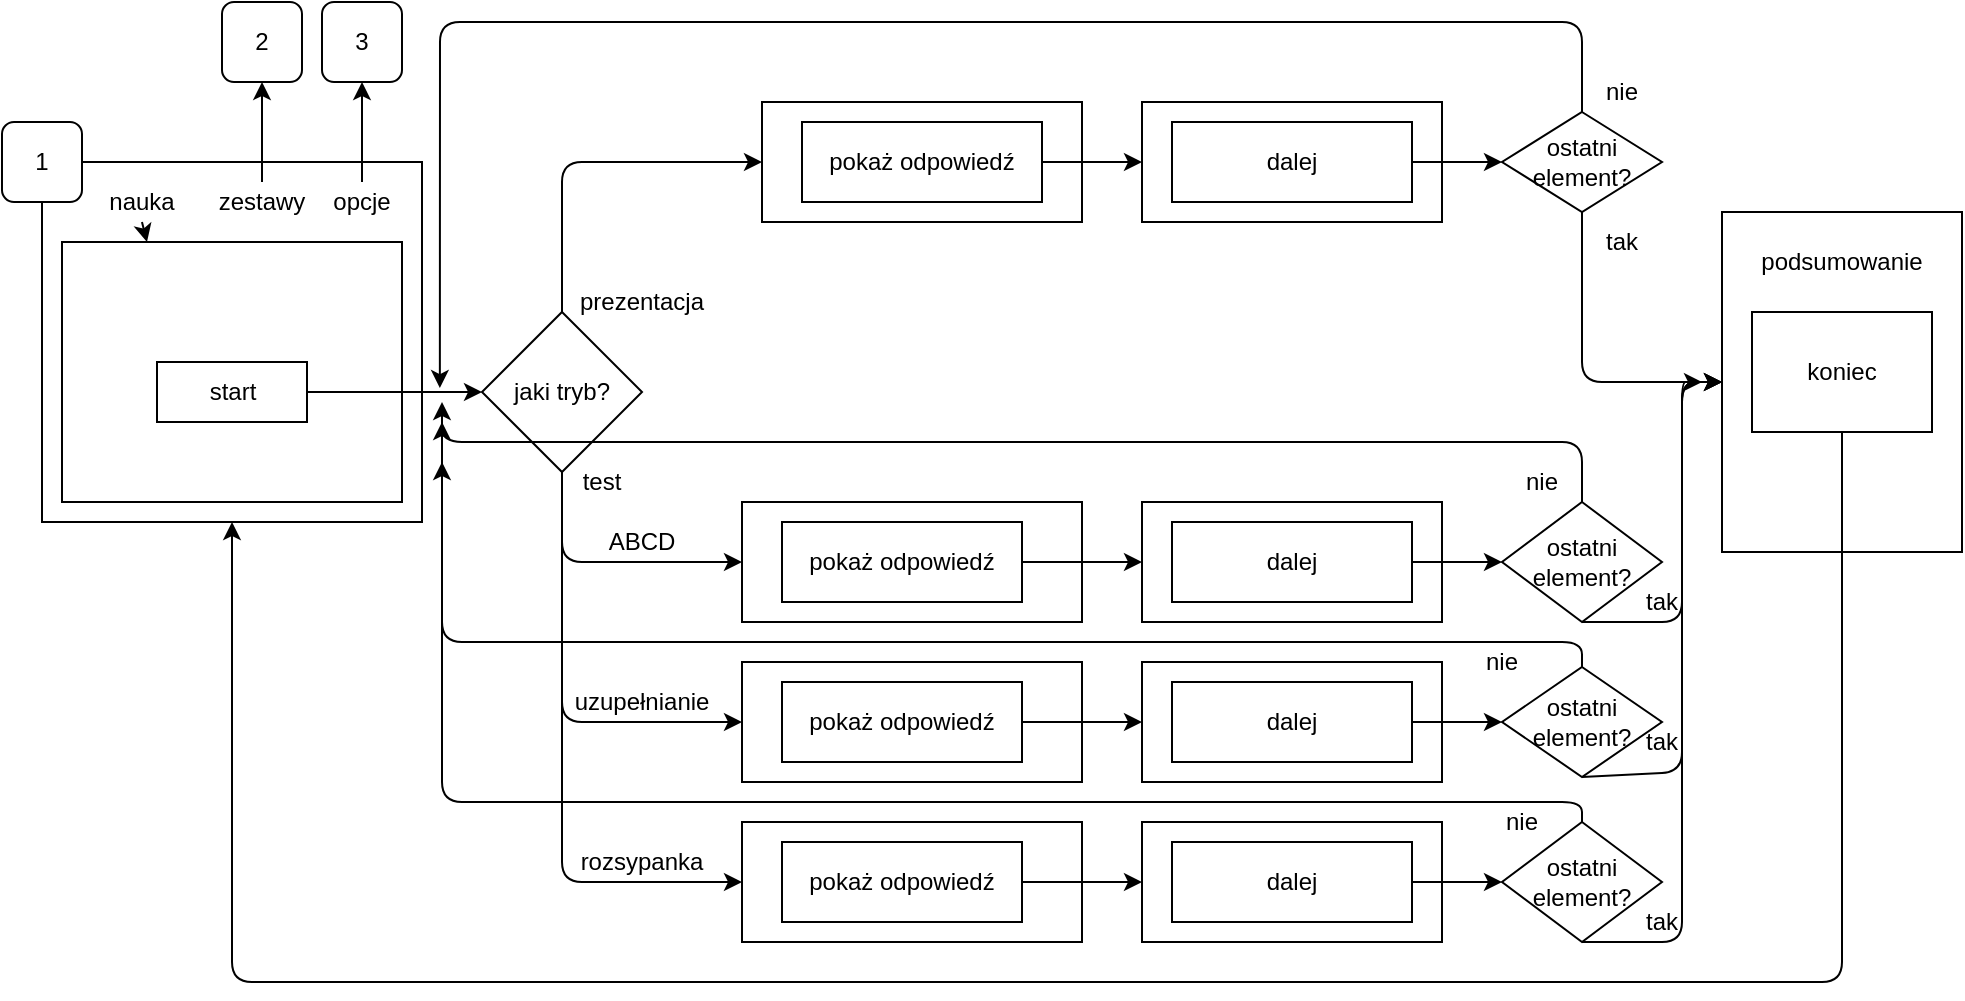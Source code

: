 <mxfile version="13.6.6" type="device"><diagram id="1rgF2yoT44dGQEW4Hql1" name="Page-1"><mxGraphModel dx="1422" dy="791" grid="1" gridSize="10" guides="1" tooltips="1" connect="1" arrows="1" fold="1" page="1" pageScale="1" pageWidth="827" pageHeight="1169" math="0" shadow="0"><root><mxCell id="0"/><mxCell id="1" parent="0"/><mxCell id="uVIyY9U30ZwfGIhcKcX6-1" value="" style="rounded=0;whiteSpace=wrap;html=1;" vertex="1" parent="1"><mxGeometry x="80" y="270" width="190" height="180" as="geometry"/></mxCell><mxCell id="uVIyY9U30ZwfGIhcKcX6-2" value="2" style="rounded=1;whiteSpace=wrap;html=1;" vertex="1" parent="1"><mxGeometry x="170" y="190" width="40" height="40" as="geometry"/></mxCell><mxCell id="uVIyY9U30ZwfGIhcKcX6-3" value="3" style="rounded=1;whiteSpace=wrap;html=1;" vertex="1" parent="1"><mxGeometry x="220" y="190" width="40" height="40" as="geometry"/></mxCell><mxCell id="uVIyY9U30ZwfGIhcKcX6-4" value="1" style="rounded=1;whiteSpace=wrap;html=1;" vertex="1" parent="1"><mxGeometry x="60" y="250" width="40" height="40" as="geometry"/></mxCell><mxCell id="uVIyY9U30ZwfGIhcKcX6-5" value="nauka" style="text;html=1;strokeColor=none;fillColor=none;align=center;verticalAlign=middle;whiteSpace=wrap;rounded=0;" vertex="1" parent="1"><mxGeometry x="110" y="280" width="40" height="20" as="geometry"/></mxCell><mxCell id="uVIyY9U30ZwfGIhcKcX6-6" value="opcje" style="text;html=1;strokeColor=none;fillColor=none;align=center;verticalAlign=middle;whiteSpace=wrap;rounded=0;" vertex="1" parent="1"><mxGeometry x="220" y="280" width="40" height="20" as="geometry"/></mxCell><mxCell id="uVIyY9U30ZwfGIhcKcX6-7" value="zestawy" style="text;html=1;strokeColor=none;fillColor=none;align=center;verticalAlign=middle;whiteSpace=wrap;rounded=0;" vertex="1" parent="1"><mxGeometry x="170" y="280" width="40" height="20" as="geometry"/></mxCell><mxCell id="uVIyY9U30ZwfGIhcKcX6-8" value="" style="endArrow=classic;html=1;exitX=0.5;exitY=0;exitDx=0;exitDy=0;entryX=0.5;entryY=1;entryDx=0;entryDy=0;" edge="1" parent="1" source="uVIyY9U30ZwfGIhcKcX6-7" target="uVIyY9U30ZwfGIhcKcX6-2"><mxGeometry width="50" height="50" relative="1" as="geometry"><mxPoint x="180" y="210" as="sourcePoint"/><mxPoint x="230" y="160" as="targetPoint"/></mxGeometry></mxCell><mxCell id="uVIyY9U30ZwfGIhcKcX6-9" value="" style="endArrow=classic;html=1;exitX=0.5;exitY=0;exitDx=0;exitDy=0;entryX=0.5;entryY=1;entryDx=0;entryDy=0;" edge="1" parent="1" source="uVIyY9U30ZwfGIhcKcX6-6" target="uVIyY9U30ZwfGIhcKcX6-3"><mxGeometry width="50" height="50" relative="1" as="geometry"><mxPoint x="260" y="230" as="sourcePoint"/><mxPoint x="310" y="180" as="targetPoint"/></mxGeometry></mxCell><mxCell id="uVIyY9U30ZwfGIhcKcX6-10" value="" style="rounded=0;whiteSpace=wrap;html=1;" vertex="1" parent="1"><mxGeometry x="90" y="310" width="170" height="130" as="geometry"/></mxCell><mxCell id="uVIyY9U30ZwfGIhcKcX6-11" value="" style="endArrow=classic;html=1;entryX=0.25;entryY=0;entryDx=0;entryDy=0;exitX=0.5;exitY=1;exitDx=0;exitDy=0;" edge="1" parent="1" source="uVIyY9U30ZwfGIhcKcX6-5" target="uVIyY9U30ZwfGIhcKcX6-10"><mxGeometry width="50" height="50" relative="1" as="geometry"><mxPoint x="10" y="340" as="sourcePoint"/><mxPoint x="60" y="290" as="targetPoint"/></mxGeometry></mxCell><mxCell id="uVIyY9U30ZwfGIhcKcX6-12" value="start" style="rounded=0;whiteSpace=wrap;html=1;" vertex="1" parent="1"><mxGeometry x="137.5" y="370" width="75" height="30" as="geometry"/></mxCell><mxCell id="uVIyY9U30ZwfGIhcKcX6-13" value="jaki tryb?" style="rhombus;whiteSpace=wrap;html=1;" vertex="1" parent="1"><mxGeometry x="300" y="345" width="80" height="80" as="geometry"/></mxCell><mxCell id="uVIyY9U30ZwfGIhcKcX6-14" value="" style="endArrow=classic;html=1;exitX=1;exitY=0.5;exitDx=0;exitDy=0;entryX=0;entryY=0.5;entryDx=0;entryDy=0;" edge="1" parent="1" source="uVIyY9U30ZwfGIhcKcX6-12" target="uVIyY9U30ZwfGIhcKcX6-13"><mxGeometry width="50" height="50" relative="1" as="geometry"><mxPoint x="260" y="530" as="sourcePoint"/><mxPoint x="310" y="480" as="targetPoint"/></mxGeometry></mxCell><mxCell id="uVIyY9U30ZwfGIhcKcX6-15" value="" style="endArrow=classic;html=1;exitX=0.5;exitY=0;exitDx=0;exitDy=0;entryX=0;entryY=0.5;entryDx=0;entryDy=0;" edge="1" parent="1" source="uVIyY9U30ZwfGIhcKcX6-13" target="uVIyY9U30ZwfGIhcKcX6-17"><mxGeometry width="50" height="50" relative="1" as="geometry"><mxPoint x="350" y="340" as="sourcePoint"/><mxPoint x="460" y="210" as="targetPoint"/><Array as="points"><mxPoint x="340" y="270"/></Array></mxGeometry></mxCell><mxCell id="uVIyY9U30ZwfGIhcKcX6-16" value="&lt;div&gt;prezentacja&lt;/div&gt;" style="text;html=1;strokeColor=none;fillColor=none;align=center;verticalAlign=middle;whiteSpace=wrap;rounded=0;" vertex="1" parent="1"><mxGeometry x="360" y="330" width="40" height="20" as="geometry"/></mxCell><mxCell id="uVIyY9U30ZwfGIhcKcX6-17" value="" style="rounded=0;whiteSpace=wrap;html=1;" vertex="1" parent="1"><mxGeometry x="440" y="240" width="160" height="60" as="geometry"/></mxCell><mxCell id="uVIyY9U30ZwfGIhcKcX6-20" value="" style="rounded=0;whiteSpace=wrap;html=1;" vertex="1" parent="1"><mxGeometry x="430" y="520" width="170" height="60" as="geometry"/></mxCell><mxCell id="uVIyY9U30ZwfGIhcKcX6-21" value="" style="rounded=0;whiteSpace=wrap;html=1;" vertex="1" parent="1"><mxGeometry x="430" y="600" width="170" height="60" as="geometry"/></mxCell><mxCell id="uVIyY9U30ZwfGIhcKcX6-22" value="" style="endArrow=classic;html=1;exitX=0.5;exitY=1;exitDx=0;exitDy=0;entryX=0;entryY=0.5;entryDx=0;entryDy=0;" edge="1" parent="1" source="uVIyY9U30ZwfGIhcKcX6-13" target="uVIyY9U30ZwfGIhcKcX6-34"><mxGeometry width="50" height="50" relative="1" as="geometry"><mxPoint x="210" y="600" as="sourcePoint"/><mxPoint x="430" y="515" as="targetPoint"/><Array as="points"><mxPoint x="340" y="470"/></Array></mxGeometry></mxCell><mxCell id="uVIyY9U30ZwfGIhcKcX6-23" value="" style="endArrow=classic;html=1;exitX=0.5;exitY=1;exitDx=0;exitDy=0;entryX=0;entryY=0.5;entryDx=0;entryDy=0;" edge="1" parent="1" source="uVIyY9U30ZwfGIhcKcX6-13" target="uVIyY9U30ZwfGIhcKcX6-20"><mxGeometry width="50" height="50" relative="1" as="geometry"><mxPoint x="180" y="600" as="sourcePoint"/><mxPoint x="230" y="550" as="targetPoint"/><Array as="points"><mxPoint x="340" y="550"/></Array></mxGeometry></mxCell><mxCell id="uVIyY9U30ZwfGIhcKcX6-24" value="" style="endArrow=classic;html=1;exitX=0.5;exitY=1;exitDx=0;exitDy=0;entryX=0;entryY=0.5;entryDx=0;entryDy=0;" edge="1" parent="1" source="uVIyY9U30ZwfGIhcKcX6-13" target="uVIyY9U30ZwfGIhcKcX6-21"><mxGeometry width="50" height="50" relative="1" as="geometry"><mxPoint x="180" y="630" as="sourcePoint"/><mxPoint x="230" y="580" as="targetPoint"/><Array as="points"><mxPoint x="340" y="630"/></Array></mxGeometry></mxCell><mxCell id="uVIyY9U30ZwfGIhcKcX6-25" value="test" style="text;html=1;strokeColor=none;fillColor=none;align=center;verticalAlign=middle;whiteSpace=wrap;rounded=0;" vertex="1" parent="1"><mxGeometry x="340" y="420" width="40" height="20" as="geometry"/></mxCell><mxCell id="uVIyY9U30ZwfGIhcKcX6-26" value="ABCD" style="text;html=1;strokeColor=none;fillColor=none;align=center;verticalAlign=middle;whiteSpace=wrap;rounded=0;" vertex="1" parent="1"><mxGeometry x="360" y="450" width="40" height="20" as="geometry"/></mxCell><mxCell id="uVIyY9U30ZwfGIhcKcX6-27" value="uzupełnianie" style="text;html=1;strokeColor=none;fillColor=none;align=center;verticalAlign=middle;whiteSpace=wrap;rounded=0;" vertex="1" parent="1"><mxGeometry x="360" y="530" width="40" height="20" as="geometry"/></mxCell><mxCell id="uVIyY9U30ZwfGIhcKcX6-28" value="rozsypanka" style="text;html=1;strokeColor=none;fillColor=none;align=center;verticalAlign=middle;whiteSpace=wrap;rounded=0;" vertex="1" parent="1"><mxGeometry x="360" y="610" width="40" height="20" as="geometry"/></mxCell><mxCell id="uVIyY9U30ZwfGIhcKcX6-29" value="pokaż odpowiedź" style="rounded=0;whiteSpace=wrap;html=1;" vertex="1" parent="1"><mxGeometry x="460" y="250" width="120" height="40" as="geometry"/></mxCell><mxCell id="uVIyY9U30ZwfGIhcKcX6-30" value="pokaż odpowiedź" style="rounded=0;whiteSpace=wrap;html=1;" vertex="1" parent="1"><mxGeometry x="450" y="530" width="120" height="40" as="geometry"/></mxCell><mxCell id="uVIyY9U30ZwfGIhcKcX6-34" value="" style="rounded=0;whiteSpace=wrap;html=1;" vertex="1" parent="1"><mxGeometry x="430" y="440" width="170" height="60" as="geometry"/></mxCell><mxCell id="uVIyY9U30ZwfGIhcKcX6-31" value="pokaż odpowiedź" style="rounded=0;whiteSpace=wrap;html=1;" vertex="1" parent="1"><mxGeometry x="450" y="450" width="120" height="40" as="geometry"/></mxCell><mxCell id="uVIyY9U30ZwfGIhcKcX6-35" value="pokaż odpowiedź" style="rounded=0;whiteSpace=wrap;html=1;" vertex="1" parent="1"><mxGeometry x="450" y="610" width="120" height="40" as="geometry"/></mxCell><mxCell id="uVIyY9U30ZwfGIhcKcX6-36" value="" style="rounded=0;whiteSpace=wrap;html=1;" vertex="1" parent="1"><mxGeometry x="630" y="240" width="150" height="60" as="geometry"/></mxCell><mxCell id="uVIyY9U30ZwfGIhcKcX6-37" value="" style="rounded=0;whiteSpace=wrap;html=1;" vertex="1" parent="1"><mxGeometry x="630" y="440" width="150" height="60" as="geometry"/></mxCell><mxCell id="uVIyY9U30ZwfGIhcKcX6-38" value="" style="rounded=0;whiteSpace=wrap;html=1;" vertex="1" parent="1"><mxGeometry x="630" y="520" width="150" height="60" as="geometry"/></mxCell><mxCell id="uVIyY9U30ZwfGIhcKcX6-39" value="" style="rounded=0;whiteSpace=wrap;html=1;" vertex="1" parent="1"><mxGeometry x="630" y="600" width="150" height="60" as="geometry"/></mxCell><mxCell id="uVIyY9U30ZwfGIhcKcX6-41" value="dalej" style="rounded=0;whiteSpace=wrap;html=1;" vertex="1" parent="1"><mxGeometry x="645" y="250" width="120" height="40" as="geometry"/></mxCell><mxCell id="uVIyY9U30ZwfGIhcKcX6-42" value="dalej" style="rounded=0;whiteSpace=wrap;html=1;" vertex="1" parent="1"><mxGeometry x="645" y="450" width="120" height="40" as="geometry"/></mxCell><mxCell id="uVIyY9U30ZwfGIhcKcX6-43" value="dalej" style="rounded=0;whiteSpace=wrap;html=1;" vertex="1" parent="1"><mxGeometry x="645" y="530" width="120" height="40" as="geometry"/></mxCell><mxCell id="uVIyY9U30ZwfGIhcKcX6-44" value="dalej" style="rounded=0;whiteSpace=wrap;html=1;" vertex="1" parent="1"><mxGeometry x="645" y="610" width="120" height="40" as="geometry"/></mxCell><mxCell id="uVIyY9U30ZwfGIhcKcX6-45" value="" style="endArrow=classic;html=1;entryX=0;entryY=0.5;entryDx=0;entryDy=0;" edge="1" parent="1" source="uVIyY9U30ZwfGIhcKcX6-29" target="uVIyY9U30ZwfGIhcKcX6-36"><mxGeometry width="50" height="50" relative="1" as="geometry"><mxPoint x="590" y="180" as="sourcePoint"/><mxPoint x="640" y="130" as="targetPoint"/></mxGeometry></mxCell><mxCell id="uVIyY9U30ZwfGIhcKcX6-46" value="" style="endArrow=classic;html=1;exitX=1;exitY=0.5;exitDx=0;exitDy=0;entryX=0;entryY=0.5;entryDx=0;entryDy=0;" edge="1" parent="1" source="uVIyY9U30ZwfGIhcKcX6-31" target="uVIyY9U30ZwfGIhcKcX6-37"><mxGeometry width="50" height="50" relative="1" as="geometry"><mxPoint x="590" y="400" as="sourcePoint"/><mxPoint x="640" y="350" as="targetPoint"/></mxGeometry></mxCell><mxCell id="uVIyY9U30ZwfGIhcKcX6-47" value="" style="endArrow=classic;html=1;exitX=1;exitY=0.5;exitDx=0;exitDy=0;entryX=0;entryY=0.5;entryDx=0;entryDy=0;" edge="1" parent="1" source="uVIyY9U30ZwfGIhcKcX6-30" target="uVIyY9U30ZwfGIhcKcX6-38"><mxGeometry width="50" height="50" relative="1" as="geometry"><mxPoint x="320" y="750" as="sourcePoint"/><mxPoint x="370" y="700" as="targetPoint"/></mxGeometry></mxCell><mxCell id="uVIyY9U30ZwfGIhcKcX6-48" value="" style="endArrow=classic;html=1;exitX=1;exitY=0.5;exitDx=0;exitDy=0;entryX=0;entryY=0.5;entryDx=0;entryDy=0;" edge="1" parent="1" source="uVIyY9U30ZwfGIhcKcX6-35" target="uVIyY9U30ZwfGIhcKcX6-39"><mxGeometry width="50" height="50" relative="1" as="geometry"><mxPoint x="660" y="780" as="sourcePoint"/><mxPoint x="710" y="730" as="targetPoint"/></mxGeometry></mxCell><mxCell id="uVIyY9U30ZwfGIhcKcX6-49" value="ostatni element?" style="rhombus;whiteSpace=wrap;html=1;" vertex="1" parent="1"><mxGeometry x="810" y="245" width="80" height="50" as="geometry"/></mxCell><mxCell id="uVIyY9U30ZwfGIhcKcX6-50" value="ostatni element?" style="rhombus;whiteSpace=wrap;html=1;" vertex="1" parent="1"><mxGeometry x="810" y="440" width="80" height="60" as="geometry"/></mxCell><mxCell id="uVIyY9U30ZwfGIhcKcX6-51" value="ostatni element?" style="rhombus;whiteSpace=wrap;html=1;" vertex="1" parent="1"><mxGeometry x="810" y="522.5" width="80" height="55" as="geometry"/></mxCell><mxCell id="uVIyY9U30ZwfGIhcKcX6-52" value="ostatni element?" style="rhombus;whiteSpace=wrap;html=1;" vertex="1" parent="1"><mxGeometry x="810" y="600" width="80" height="60" as="geometry"/></mxCell><mxCell id="uVIyY9U30ZwfGIhcKcX6-53" value="" style="endArrow=classic;html=1;exitX=1;exitY=0.5;exitDx=0;exitDy=0;entryX=0;entryY=0.5;entryDx=0;entryDy=0;" edge="1" parent="1" source="uVIyY9U30ZwfGIhcKcX6-41" target="uVIyY9U30ZwfGIhcKcX6-49"><mxGeometry width="50" height="50" relative="1" as="geometry"><mxPoint x="770" y="200" as="sourcePoint"/><mxPoint x="820" y="150" as="targetPoint"/></mxGeometry></mxCell><mxCell id="uVIyY9U30ZwfGIhcKcX6-54" value="" style="endArrow=classic;html=1;exitX=0.5;exitY=0;exitDx=0;exitDy=0;entryX=1.047;entryY=0.628;entryDx=0;entryDy=0;entryPerimeter=0;" edge="1" parent="1" source="uVIyY9U30ZwfGIhcKcX6-49" target="uVIyY9U30ZwfGIhcKcX6-1"><mxGeometry width="50" height="50" relative="1" as="geometry"><mxPoint x="820" y="180" as="sourcePoint"/><mxPoint x="870" y="130" as="targetPoint"/><Array as="points"><mxPoint x="850" y="200"/><mxPoint x="279" y="200"/></Array></mxGeometry></mxCell><mxCell id="uVIyY9U30ZwfGIhcKcX6-55" value="nie" style="text;html=1;strokeColor=none;fillColor=none;align=center;verticalAlign=middle;whiteSpace=wrap;rounded=0;" vertex="1" parent="1"><mxGeometry x="850" y="225" width="40" height="20" as="geometry"/></mxCell><mxCell id="uVIyY9U30ZwfGIhcKcX6-56" value="" style="endArrow=classic;html=1;exitX=0.5;exitY=0;exitDx=0;exitDy=0;" edge="1" parent="1" source="uVIyY9U30ZwfGIhcKcX6-50"><mxGeometry width="50" height="50" relative="1" as="geometry"><mxPoint x="870" y="400" as="sourcePoint"/><mxPoint x="280" y="390" as="targetPoint"/><Array as="points"><mxPoint x="850" y="410"/><mxPoint x="280" y="410"/></Array></mxGeometry></mxCell><mxCell id="uVIyY9U30ZwfGIhcKcX6-57" value="nie" style="text;html=1;strokeColor=none;fillColor=none;align=center;verticalAlign=middle;whiteSpace=wrap;rounded=0;" vertex="1" parent="1"><mxGeometry x="810" y="420" width="40" height="20" as="geometry"/></mxCell><mxCell id="uVIyY9U30ZwfGIhcKcX6-58" value="nie" style="text;html=1;strokeColor=none;fillColor=none;align=center;verticalAlign=middle;whiteSpace=wrap;rounded=0;" vertex="1" parent="1"><mxGeometry x="790" y="510" width="40" height="20" as="geometry"/></mxCell><mxCell id="uVIyY9U30ZwfGIhcKcX6-59" value="nie" style="text;html=1;strokeColor=none;fillColor=none;align=center;verticalAlign=middle;whiteSpace=wrap;rounded=0;" vertex="1" parent="1"><mxGeometry x="800" y="590" width="40" height="20" as="geometry"/></mxCell><mxCell id="uVIyY9U30ZwfGIhcKcX6-60" value="" style="endArrow=classic;html=1;exitX=0.5;exitY=0;exitDx=0;exitDy=0;" edge="1" parent="1" source="uVIyY9U30ZwfGIhcKcX6-51"><mxGeometry width="50" height="50" relative="1" as="geometry"><mxPoint x="1000" y="520" as="sourcePoint"/><mxPoint x="280" y="400" as="targetPoint"/><Array as="points"><mxPoint x="850" y="510"/><mxPoint x="280" y="510"/></Array></mxGeometry></mxCell><mxCell id="uVIyY9U30ZwfGIhcKcX6-61" value="" style="endArrow=classic;html=1;exitX=0.5;exitY=0;exitDx=0;exitDy=0;" edge="1" parent="1" source="uVIyY9U30ZwfGIhcKcX6-52"><mxGeometry width="50" height="50" relative="1" as="geometry"><mxPoint x="130" y="670" as="sourcePoint"/><mxPoint x="280" y="420" as="targetPoint"/><Array as="points"><mxPoint x="850" y="590"/><mxPoint x="280" y="590"/></Array></mxGeometry></mxCell><mxCell id="uVIyY9U30ZwfGIhcKcX6-62" value="" style="rounded=0;whiteSpace=wrap;html=1;" vertex="1" parent="1"><mxGeometry x="920" y="295" width="120" height="170" as="geometry"/></mxCell><mxCell id="uVIyY9U30ZwfGIhcKcX6-63" value="podsumowanie" style="text;html=1;strokeColor=none;fillColor=none;align=center;verticalAlign=middle;whiteSpace=wrap;rounded=0;" vertex="1" parent="1"><mxGeometry x="960" y="310" width="40" height="20" as="geometry"/></mxCell><mxCell id="uVIyY9U30ZwfGIhcKcX6-64" value="koniec" style="rounded=0;whiteSpace=wrap;html=1;" vertex="1" parent="1"><mxGeometry x="935" y="345" width="90" height="60" as="geometry"/></mxCell><mxCell id="uVIyY9U30ZwfGIhcKcX6-65" value="" style="endArrow=classic;html=1;exitX=0.5;exitY=1;exitDx=0;exitDy=0;entryX=0.5;entryY=1;entryDx=0;entryDy=0;" edge="1" parent="1" source="uVIyY9U30ZwfGIhcKcX6-64" target="uVIyY9U30ZwfGIhcKcX6-1"><mxGeometry width="50" height="50" relative="1" as="geometry"><mxPoint x="1030" y="570" as="sourcePoint"/><mxPoint x="1080" y="520" as="targetPoint"/><Array as="points"><mxPoint x="980" y="680"/><mxPoint x="175" y="680"/></Array></mxGeometry></mxCell><mxCell id="uVIyY9U30ZwfGIhcKcX6-66" value="" style="endArrow=classic;html=1;exitX=0.5;exitY=1;exitDx=0;exitDy=0;entryX=0;entryY=0.5;entryDx=0;entryDy=0;" edge="1" parent="1" source="uVIyY9U30ZwfGIhcKcX6-49" target="uVIyY9U30ZwfGIhcKcX6-62"><mxGeometry width="50" height="50" relative="1" as="geometry"><mxPoint x="1190" y="570" as="sourcePoint"/><mxPoint x="1240" y="520" as="targetPoint"/><Array as="points"><mxPoint x="850" y="380"/></Array></mxGeometry></mxCell><mxCell id="uVIyY9U30ZwfGIhcKcX6-67" value="" style="endArrow=classic;html=1;exitX=0.5;exitY=1;exitDx=0;exitDy=0;" edge="1" parent="1" source="uVIyY9U30ZwfGIhcKcX6-50"><mxGeometry width="50" height="50" relative="1" as="geometry"><mxPoint x="1150" y="560" as="sourcePoint"/><mxPoint x="920" y="380" as="targetPoint"/><Array as="points"><mxPoint x="900" y="500"/><mxPoint x="900" y="380"/></Array></mxGeometry></mxCell><mxCell id="uVIyY9U30ZwfGIhcKcX6-68" value="" style="endArrow=classic;html=1;exitX=0.5;exitY=1;exitDx=0;exitDy=0;entryX=0;entryY=0.5;entryDx=0;entryDy=0;" edge="1" parent="1" source="uVIyY9U30ZwfGIhcKcX6-51" target="uVIyY9U30ZwfGIhcKcX6-62"><mxGeometry width="50" height="50" relative="1" as="geometry"><mxPoint x="1140" y="600" as="sourcePoint"/><mxPoint x="1190" y="550" as="targetPoint"/><Array as="points"><mxPoint x="900" y="575"/><mxPoint x="900" y="380"/></Array></mxGeometry></mxCell><mxCell id="uVIyY9U30ZwfGIhcKcX6-69" value="" style="endArrow=classic;html=1;exitX=0.5;exitY=1;exitDx=0;exitDy=0;" edge="1" parent="1" source="uVIyY9U30ZwfGIhcKcX6-52"><mxGeometry width="50" height="50" relative="1" as="geometry"><mxPoint x="1140" y="650" as="sourcePoint"/><mxPoint x="910" y="380" as="targetPoint"/><Array as="points"><mxPoint x="900" y="660"/><mxPoint x="900" y="380"/></Array></mxGeometry></mxCell><mxCell id="uVIyY9U30ZwfGIhcKcX6-73" value="&lt;div&gt;tak&lt;/div&gt;" style="text;html=1;strokeColor=none;fillColor=none;align=center;verticalAlign=middle;whiteSpace=wrap;rounded=0;" vertex="1" parent="1"><mxGeometry x="850" y="300" width="40" height="20" as="geometry"/></mxCell><mxCell id="uVIyY9U30ZwfGIhcKcX6-74" value="&lt;div&gt;tak&lt;/div&gt;" style="text;html=1;strokeColor=none;fillColor=none;align=center;verticalAlign=middle;whiteSpace=wrap;rounded=0;" vertex="1" parent="1"><mxGeometry x="870" y="480" width="40" height="20" as="geometry"/></mxCell><mxCell id="uVIyY9U30ZwfGIhcKcX6-76" value="&lt;div&gt;tak&lt;/div&gt;" style="text;html=1;strokeColor=none;fillColor=none;align=center;verticalAlign=middle;whiteSpace=wrap;rounded=0;" vertex="1" parent="1"><mxGeometry x="870" y="550" width="40" height="20" as="geometry"/></mxCell><mxCell id="uVIyY9U30ZwfGIhcKcX6-79" value="&lt;div&gt;tak&lt;/div&gt;" style="text;html=1;strokeColor=none;fillColor=none;align=center;verticalAlign=middle;whiteSpace=wrap;rounded=0;" vertex="1" parent="1"><mxGeometry x="870" y="640" width="40" height="20" as="geometry"/></mxCell><mxCell id="uVIyY9U30ZwfGIhcKcX6-80" value="" style="endArrow=classic;html=1;exitX=1;exitY=0.5;exitDx=0;exitDy=0;entryX=0;entryY=0.5;entryDx=0;entryDy=0;" edge="1" parent="1" source="uVIyY9U30ZwfGIhcKcX6-42" target="uVIyY9U30ZwfGIhcKcX6-50"><mxGeometry width="50" height="50" relative="1" as="geometry"><mxPoint x="1130" y="600" as="sourcePoint"/><mxPoint x="1180" y="550" as="targetPoint"/></mxGeometry></mxCell><mxCell id="uVIyY9U30ZwfGIhcKcX6-81" value="" style="endArrow=classic;html=1;exitX=1;exitY=0.5;exitDx=0;exitDy=0;entryX=0;entryY=0.5;entryDx=0;entryDy=0;" edge="1" parent="1" source="uVIyY9U30ZwfGIhcKcX6-43" target="uVIyY9U30ZwfGIhcKcX6-51"><mxGeometry width="50" height="50" relative="1" as="geometry"><mxPoint x="1150" y="600" as="sourcePoint"/><mxPoint x="1200" y="550" as="targetPoint"/></mxGeometry></mxCell><mxCell id="uVIyY9U30ZwfGIhcKcX6-82" value="" style="endArrow=classic;html=1;exitX=1;exitY=0.5;exitDx=0;exitDy=0;entryX=0;entryY=0.5;entryDx=0;entryDy=0;" edge="1" parent="1" source="uVIyY9U30ZwfGIhcKcX6-44" target="uVIyY9U30ZwfGIhcKcX6-52"><mxGeometry width="50" height="50" relative="1" as="geometry"><mxPoint x="1240" y="630" as="sourcePoint"/><mxPoint x="1290" y="580" as="targetPoint"/></mxGeometry></mxCell></root></mxGraphModel></diagram></mxfile>